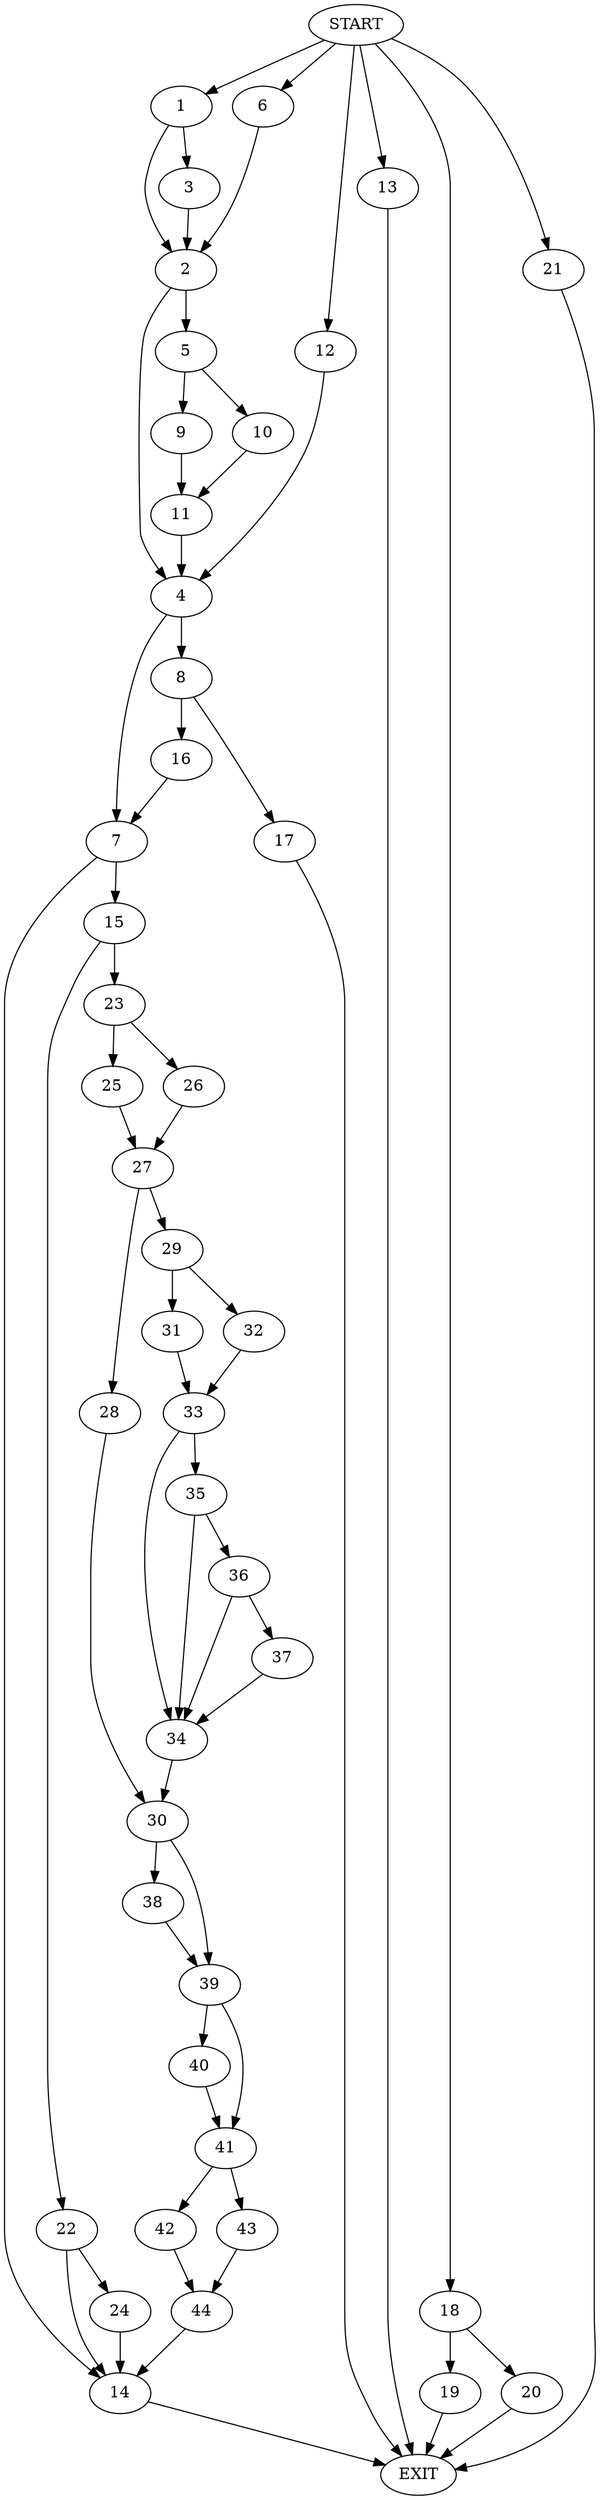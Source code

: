 digraph {
0 [label="START"]
45 [label="EXIT"]
0 -> 1
1 -> 2
1 -> 3
3 -> 2
2 -> 4
2 -> 5
0 -> 6
6 -> 2
4 -> 7
4 -> 8
5 -> 9
5 -> 10
9 -> 11
10 -> 11
11 -> 4
0 -> 12
12 -> 4
0 -> 13
13 -> 45
7 -> 14
7 -> 15
8 -> 16
8 -> 17
16 -> 7
17 -> 45
0 -> 18
18 -> 19
18 -> 20
19 -> 45
20 -> 45
0 -> 21
21 -> 45
14 -> 45
15 -> 22
15 -> 23
22 -> 24
22 -> 14
23 -> 25
23 -> 26
26 -> 27
25 -> 27
27 -> 28
27 -> 29
28 -> 30
29 -> 31
29 -> 32
32 -> 33
31 -> 33
33 -> 34
33 -> 35
34 -> 30
35 -> 34
35 -> 36
36 -> 37
36 -> 34
37 -> 34
30 -> 38
30 -> 39
38 -> 39
39 -> 40
39 -> 41
41 -> 42
41 -> 43
40 -> 41
43 -> 44
42 -> 44
44 -> 14
24 -> 14
}
